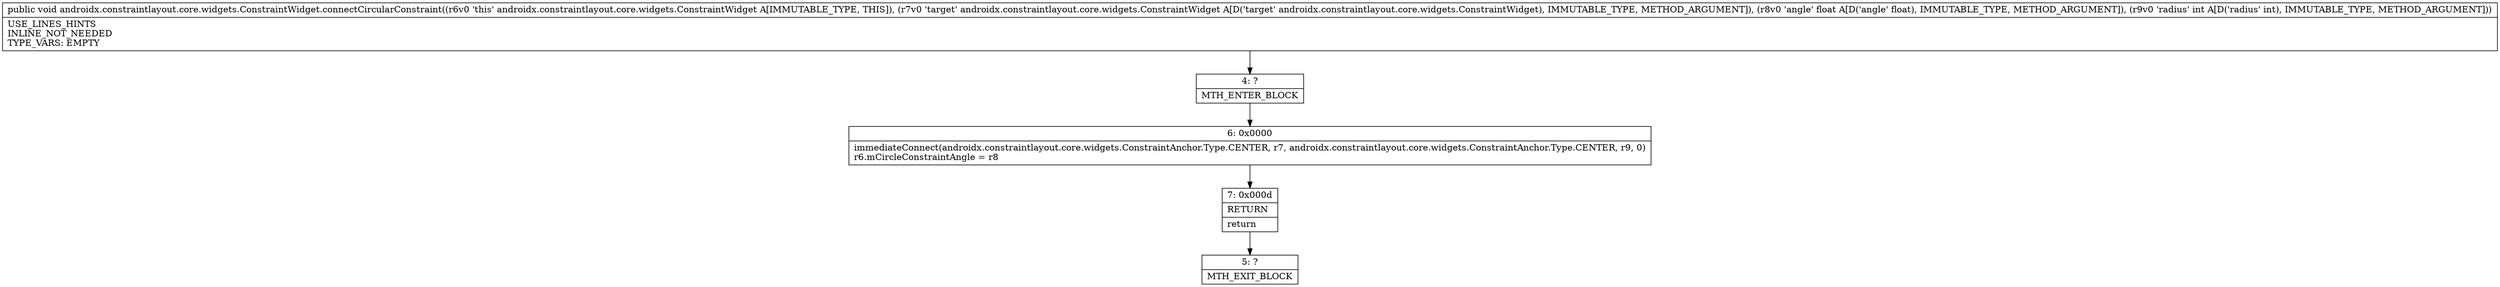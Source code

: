 digraph "CFG forandroidx.constraintlayout.core.widgets.ConstraintWidget.connectCircularConstraint(Landroidx\/constraintlayout\/core\/widgets\/ConstraintWidget;FI)V" {
Node_4 [shape=record,label="{4\:\ ?|MTH_ENTER_BLOCK\l}"];
Node_6 [shape=record,label="{6\:\ 0x0000|immediateConnect(androidx.constraintlayout.core.widgets.ConstraintAnchor.Type.CENTER, r7, androidx.constraintlayout.core.widgets.ConstraintAnchor.Type.CENTER, r9, 0)\lr6.mCircleConstraintAngle = r8\l}"];
Node_7 [shape=record,label="{7\:\ 0x000d|RETURN\l|return\l}"];
Node_5 [shape=record,label="{5\:\ ?|MTH_EXIT_BLOCK\l}"];
MethodNode[shape=record,label="{public void androidx.constraintlayout.core.widgets.ConstraintWidget.connectCircularConstraint((r6v0 'this' androidx.constraintlayout.core.widgets.ConstraintWidget A[IMMUTABLE_TYPE, THIS]), (r7v0 'target' androidx.constraintlayout.core.widgets.ConstraintWidget A[D('target' androidx.constraintlayout.core.widgets.ConstraintWidget), IMMUTABLE_TYPE, METHOD_ARGUMENT]), (r8v0 'angle' float A[D('angle' float), IMMUTABLE_TYPE, METHOD_ARGUMENT]), (r9v0 'radius' int A[D('radius' int), IMMUTABLE_TYPE, METHOD_ARGUMENT]))  | USE_LINES_HINTS\lINLINE_NOT_NEEDED\lTYPE_VARS: EMPTY\l}"];
MethodNode -> Node_4;Node_4 -> Node_6;
Node_6 -> Node_7;
Node_7 -> Node_5;
}

